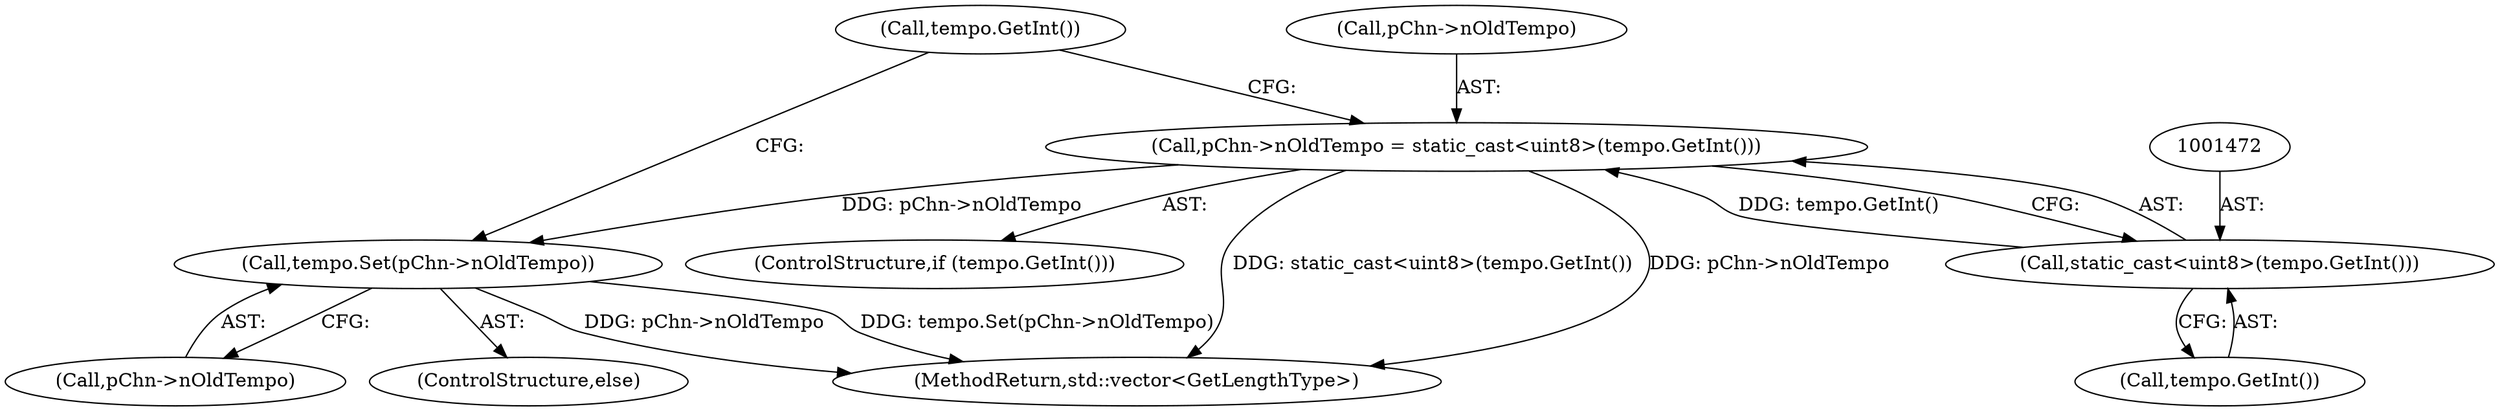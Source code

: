 digraph "0_openmpt_492022c7297ede682161d9c0ec2de15526424e76@pointer" {
"1001467" [label="(Call,pChn->nOldTempo = static_cast<uint8>(tempo.GetInt()))"];
"1001471" [label="(Call,static_cast<uint8>(tempo.GetInt()))"];
"1001475" [label="(Call,tempo.Set(pChn->nOldTempo))"];
"1001465" [label="(ControlStructure,if (tempo.GetInt()))"];
"1001468" [label="(Call,pChn->nOldTempo)"];
"1001471" [label="(Call,static_cast<uint8>(tempo.GetInt()))"];
"1001467" [label="(Call,pChn->nOldTempo = static_cast<uint8>(tempo.GetInt()))"];
"1001481" [label="(Call,tempo.GetInt())"];
"1001474" [label="(ControlStructure,else)"];
"1003923" [label="(MethodReturn,std::vector<GetLengthType>)"];
"1001473" [label="(Call,tempo.GetInt())"];
"1001476" [label="(Call,pChn->nOldTempo)"];
"1001475" [label="(Call,tempo.Set(pChn->nOldTempo))"];
"1001467" -> "1001465"  [label="AST: "];
"1001467" -> "1001471"  [label="CFG: "];
"1001468" -> "1001467"  [label="AST: "];
"1001471" -> "1001467"  [label="AST: "];
"1001481" -> "1001467"  [label="CFG: "];
"1001467" -> "1003923"  [label="DDG: pChn->nOldTempo"];
"1001467" -> "1003923"  [label="DDG: static_cast<uint8>(tempo.GetInt())"];
"1001471" -> "1001467"  [label="DDG: tempo.GetInt()"];
"1001467" -> "1001475"  [label="DDG: pChn->nOldTempo"];
"1001471" -> "1001473"  [label="CFG: "];
"1001472" -> "1001471"  [label="AST: "];
"1001473" -> "1001471"  [label="AST: "];
"1001475" -> "1001474"  [label="AST: "];
"1001475" -> "1001476"  [label="CFG: "];
"1001476" -> "1001475"  [label="AST: "];
"1001481" -> "1001475"  [label="CFG: "];
"1001475" -> "1003923"  [label="DDG: tempo.Set(pChn->nOldTempo)"];
"1001475" -> "1003923"  [label="DDG: pChn->nOldTempo"];
}
